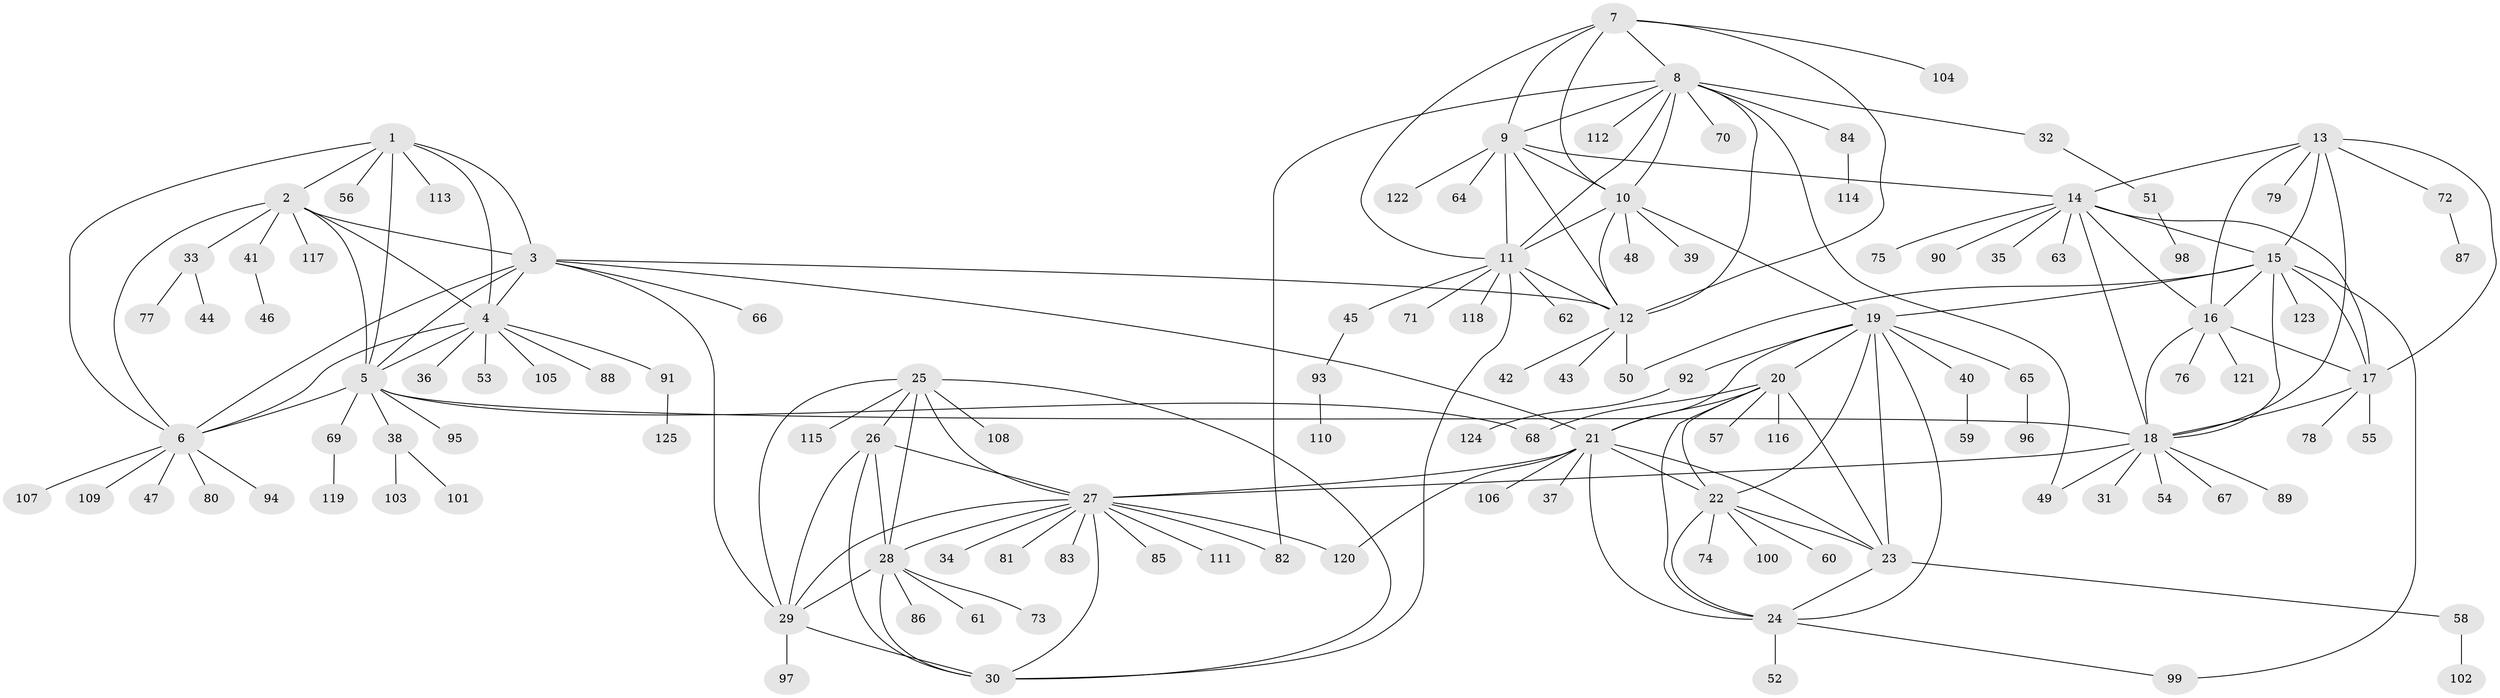 // coarse degree distribution, {5: 0.052083333333333336, 11: 0.020833333333333332, 9: 0.03125, 8: 0.03125, 7: 0.010416666666666666, 12: 0.020833333333333332, 6: 0.0625, 10: 0.020833333333333332, 1: 0.65625, 2: 0.09375}
// Generated by graph-tools (version 1.1) at 2025/52/02/27/25 19:52:19]
// undirected, 125 vertices, 186 edges
graph export_dot {
graph [start="1"]
  node [color=gray90,style=filled];
  1;
  2;
  3;
  4;
  5;
  6;
  7;
  8;
  9;
  10;
  11;
  12;
  13;
  14;
  15;
  16;
  17;
  18;
  19;
  20;
  21;
  22;
  23;
  24;
  25;
  26;
  27;
  28;
  29;
  30;
  31;
  32;
  33;
  34;
  35;
  36;
  37;
  38;
  39;
  40;
  41;
  42;
  43;
  44;
  45;
  46;
  47;
  48;
  49;
  50;
  51;
  52;
  53;
  54;
  55;
  56;
  57;
  58;
  59;
  60;
  61;
  62;
  63;
  64;
  65;
  66;
  67;
  68;
  69;
  70;
  71;
  72;
  73;
  74;
  75;
  76;
  77;
  78;
  79;
  80;
  81;
  82;
  83;
  84;
  85;
  86;
  87;
  88;
  89;
  90;
  91;
  92;
  93;
  94;
  95;
  96;
  97;
  98;
  99;
  100;
  101;
  102;
  103;
  104;
  105;
  106;
  107;
  108;
  109;
  110;
  111;
  112;
  113;
  114;
  115;
  116;
  117;
  118;
  119;
  120;
  121;
  122;
  123;
  124;
  125;
  1 -- 2;
  1 -- 3;
  1 -- 4;
  1 -- 5;
  1 -- 6;
  1 -- 56;
  1 -- 113;
  2 -- 3;
  2 -- 4;
  2 -- 5;
  2 -- 6;
  2 -- 33;
  2 -- 41;
  2 -- 117;
  3 -- 4;
  3 -- 5;
  3 -- 6;
  3 -- 12;
  3 -- 21;
  3 -- 29;
  3 -- 66;
  4 -- 5;
  4 -- 6;
  4 -- 36;
  4 -- 53;
  4 -- 88;
  4 -- 91;
  4 -- 105;
  5 -- 6;
  5 -- 18;
  5 -- 38;
  5 -- 68;
  5 -- 69;
  5 -- 95;
  6 -- 47;
  6 -- 80;
  6 -- 94;
  6 -- 107;
  6 -- 109;
  7 -- 8;
  7 -- 9;
  7 -- 10;
  7 -- 11;
  7 -- 12;
  7 -- 104;
  8 -- 9;
  8 -- 10;
  8 -- 11;
  8 -- 12;
  8 -- 32;
  8 -- 49;
  8 -- 70;
  8 -- 82;
  8 -- 84;
  8 -- 112;
  9 -- 10;
  9 -- 11;
  9 -- 12;
  9 -- 14;
  9 -- 64;
  9 -- 122;
  10 -- 11;
  10 -- 12;
  10 -- 19;
  10 -- 39;
  10 -- 48;
  11 -- 12;
  11 -- 30;
  11 -- 45;
  11 -- 62;
  11 -- 71;
  11 -- 118;
  12 -- 42;
  12 -- 43;
  12 -- 50;
  13 -- 14;
  13 -- 15;
  13 -- 16;
  13 -- 17;
  13 -- 18;
  13 -- 72;
  13 -- 79;
  14 -- 15;
  14 -- 16;
  14 -- 17;
  14 -- 18;
  14 -- 35;
  14 -- 63;
  14 -- 75;
  14 -- 90;
  15 -- 16;
  15 -- 17;
  15 -- 18;
  15 -- 19;
  15 -- 50;
  15 -- 99;
  15 -- 123;
  16 -- 17;
  16 -- 18;
  16 -- 76;
  16 -- 121;
  17 -- 18;
  17 -- 55;
  17 -- 78;
  18 -- 27;
  18 -- 31;
  18 -- 49;
  18 -- 54;
  18 -- 67;
  18 -- 89;
  19 -- 20;
  19 -- 21;
  19 -- 22;
  19 -- 23;
  19 -- 24;
  19 -- 40;
  19 -- 65;
  19 -- 92;
  20 -- 21;
  20 -- 22;
  20 -- 23;
  20 -- 24;
  20 -- 57;
  20 -- 68;
  20 -- 116;
  21 -- 22;
  21 -- 23;
  21 -- 24;
  21 -- 27;
  21 -- 37;
  21 -- 106;
  21 -- 120;
  22 -- 23;
  22 -- 24;
  22 -- 60;
  22 -- 74;
  22 -- 100;
  23 -- 24;
  23 -- 58;
  24 -- 52;
  24 -- 99;
  25 -- 26;
  25 -- 27;
  25 -- 28;
  25 -- 29;
  25 -- 30;
  25 -- 108;
  25 -- 115;
  26 -- 27;
  26 -- 28;
  26 -- 29;
  26 -- 30;
  27 -- 28;
  27 -- 29;
  27 -- 30;
  27 -- 34;
  27 -- 81;
  27 -- 82;
  27 -- 83;
  27 -- 85;
  27 -- 111;
  27 -- 120;
  28 -- 29;
  28 -- 30;
  28 -- 61;
  28 -- 73;
  28 -- 86;
  29 -- 30;
  29 -- 97;
  32 -- 51;
  33 -- 44;
  33 -- 77;
  38 -- 101;
  38 -- 103;
  40 -- 59;
  41 -- 46;
  45 -- 93;
  51 -- 98;
  58 -- 102;
  65 -- 96;
  69 -- 119;
  72 -- 87;
  84 -- 114;
  91 -- 125;
  92 -- 124;
  93 -- 110;
}
